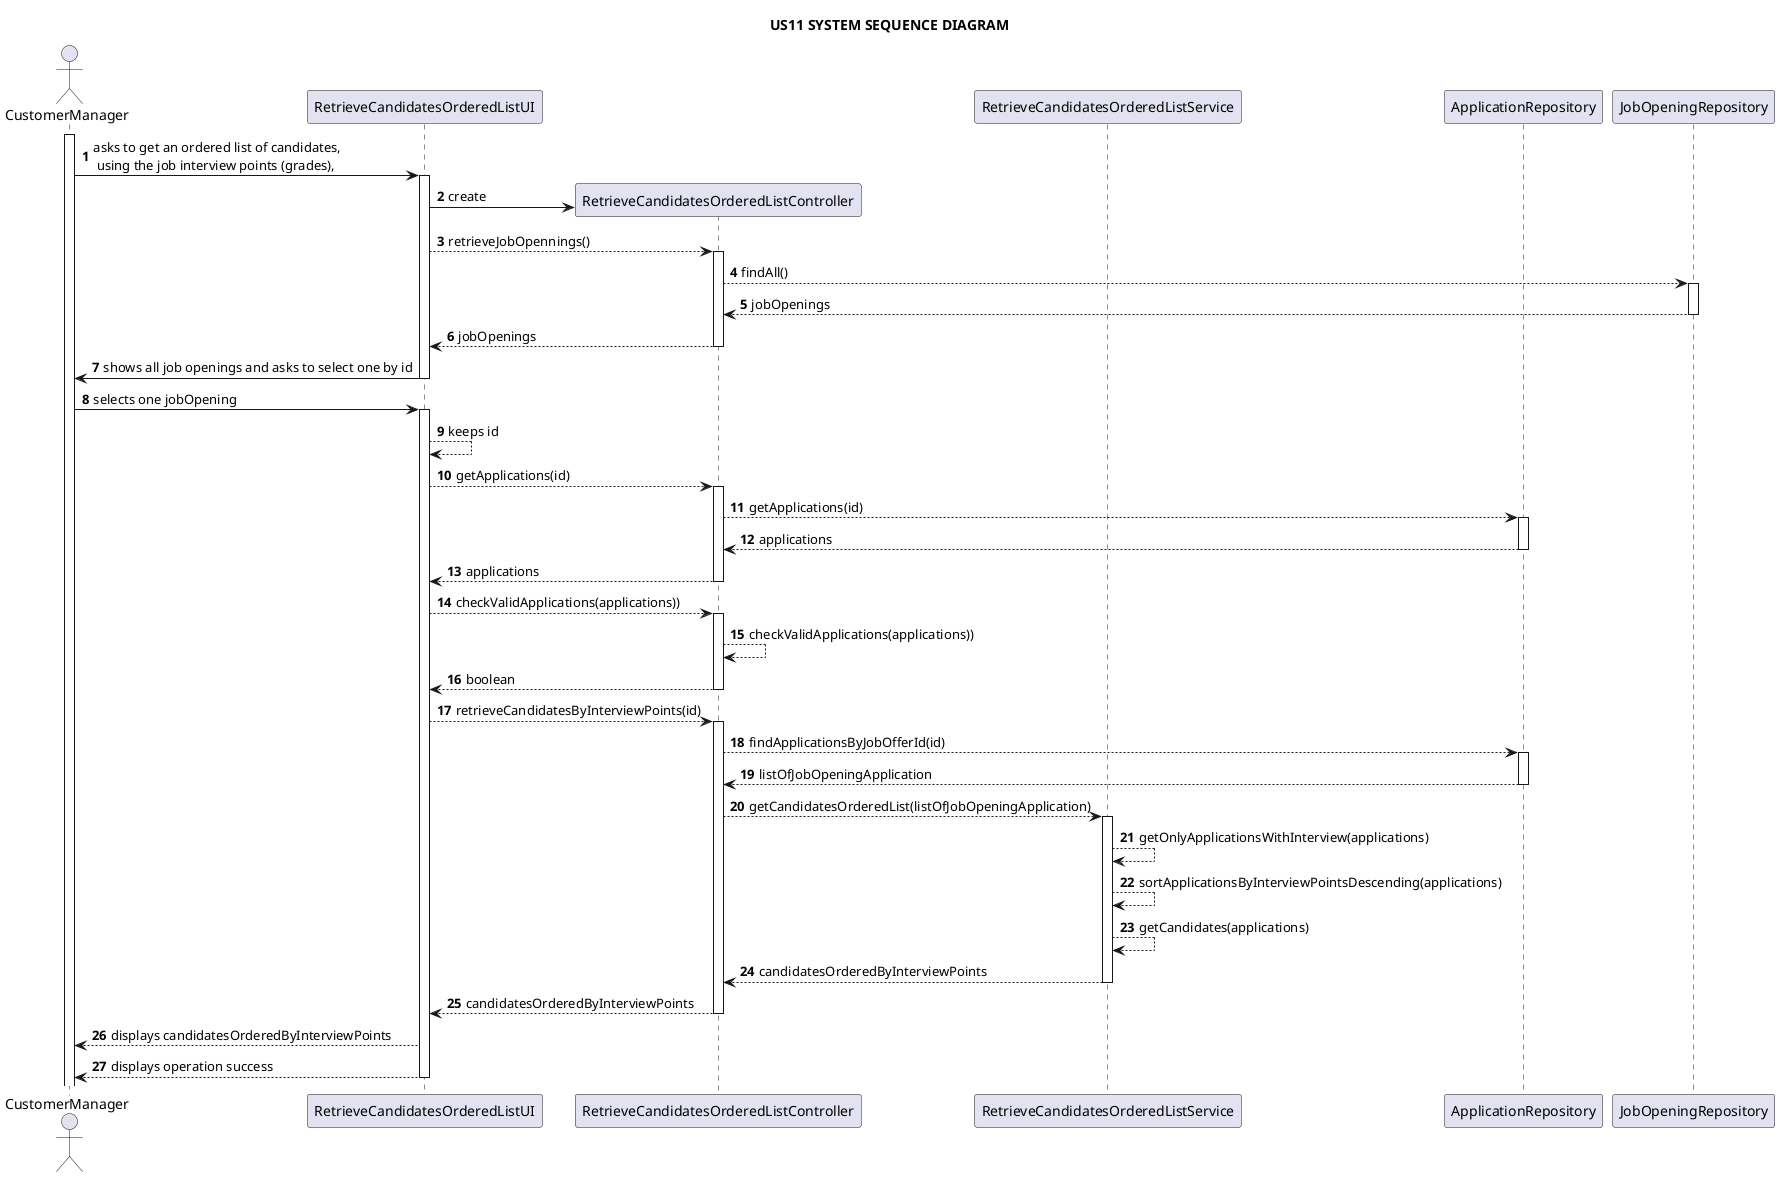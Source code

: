 @startuml

title US11 SYSTEM SEQUENCE DIAGRAM

autonumber

actor CustomerManager as a
participant RetrieveCandidatesOrderedListUI as ui
participant RetrieveCandidatesOrderedListController as c
participant RetrieveCandidatesOrderedListService as s
participant ApplicationRepository as repo
participant JobOpeningRepository as repo2




activate a
a -> ui: asks to get an ordered list of candidates,\n using the job interview points (grades),
activate ui

ui -> c** : create

ui --> c : retrieveJobOpennings()
activate c

c --> repo2 : findAll()
activate repo2

repo2 --> c : jobOpenings
deactivate repo2

c --> ui : jobOpenings
deactivate c

ui->a :shows all job openings and asks to select one by id
deactivate ui

a->ui: selects one jobOpening
activate ui

ui-->ui: keeps id

ui --> c:getApplications(id)
activate c

c --> repo:getApplications(id)
activate repo

repo--> c:applications
deactivate repo

c--> ui:applications
deactivate c

ui --> c:checkValidApplications(applications))
activate c

c --> c:checkValidApplications(applications))

c --> ui:boolean
deactivate c

ui --> c:retrieveCandidatesByInterviewPoints(id)
activate c

c-->repo: findApplicationsByJobOfferId(id)
activate repo

repo-->c: listOfJobOpeningApplication
deactivate repo

c-->s: getCandidatesOrderedList(listOfJobOpeningApplication)
activate s

s-->s: getOnlyApplicationsWithInterview(applications)

s-->s:sortApplicationsByInterviewPointsDescending(applications)

s-->s:getCandidates(applications)

s-->c:candidatesOrderedByInterviewPoints
deactivate s

c-->ui:candidatesOrderedByInterviewPoints
deactivate c

      ui --> a: displays candidatesOrderedByInterviewPoints

      ui --> a: displays operation success
    deactivate ui
@enduml
